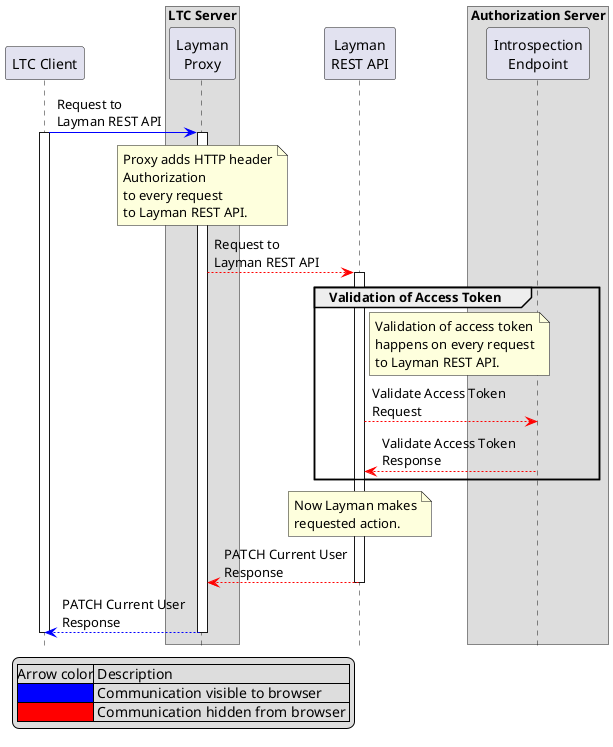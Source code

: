 @startuml
hide footbox
participant "LTC Client" as ltcc

box "LTC Server"
    participant "Layman\nProxy" as ltcsproxy
end box
participant "Layman\nREST API" as layman

box "Authorization Server"
	participant "Introspection\nEndpoint" as lris
end box


ltcc [#0000FF]-> ltcsproxy: Request to\nLayman REST API
activate ltcc
activate ltcsproxy
note over ltcsproxy
    Proxy adds HTTP header
    Authorization
    to every request
    to Layman REST API.
end note
ltcsproxy [#FF0000]--> layman: Request to\nLayman REST API
activate layman
group Validation of Access Token
    note right of layman
        Validation of access token
        happens on every request
        to Layman REST API.
    end note
    layman [#FF0000]--> lris: Validate Access Token\nRequest
    lris [#FF0000]--> layman: Validate Access Token\nResponse
end
note over layman
    Now Layman makes
    requested action.
end note
layman [#FF0000]--> ltcsproxy: PATCH Current User\nResponse
deactivate layman
ltcsproxy [#0000FF]--> ltcc: PATCH Current User\nResponse
deactivate ltcsproxy
deactivate ltcc

legend left
    |Arrow color| Description |
    |<#0000FF>| Communication visible to browser |
    |<#FF0000>| Communication hidden from browser |
endlegend

@enduml
